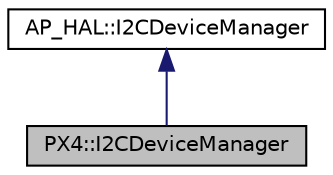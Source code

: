 digraph "PX4::I2CDeviceManager"
{
 // INTERACTIVE_SVG=YES
  edge [fontname="Helvetica",fontsize="10",labelfontname="Helvetica",labelfontsize="10"];
  node [fontname="Helvetica",fontsize="10",shape=record];
  Node1 [label="PX4::I2CDeviceManager",height=0.2,width=0.4,color="black", fillcolor="grey75", style="filled", fontcolor="black"];
  Node2 -> Node1 [dir="back",color="midnightblue",fontsize="10",style="solid",fontname="Helvetica"];
  Node2 [label="AP_HAL::I2CDeviceManager",height=0.2,width=0.4,color="black", fillcolor="white", style="filled",URL="$classAP__HAL_1_1I2CDeviceManager.html"];
}
